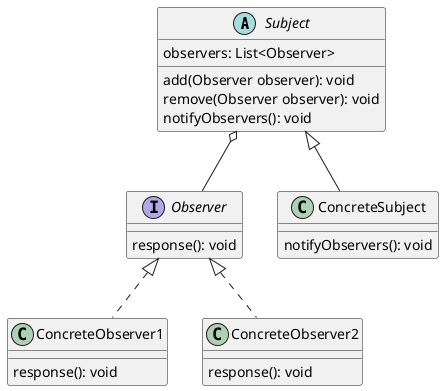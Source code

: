 @startuml

Subject o-- Observer

abstract class Subject {
    {field} observers: List<Observer>
    {method} add(Observer observer): void
    {method} remove(Observer observer): void
    {method} notifyObservers(): void
}

class ConcreteSubject extends Subject {
    {method} notifyObservers(): void
}

interface Observer {
    {method} response(): void
}

class ConcreteObserver1 implements Observer {
    {method} response(): void
}

class ConcreteObserver2 implements Observer {
    {method} response(): void
}

@enduml